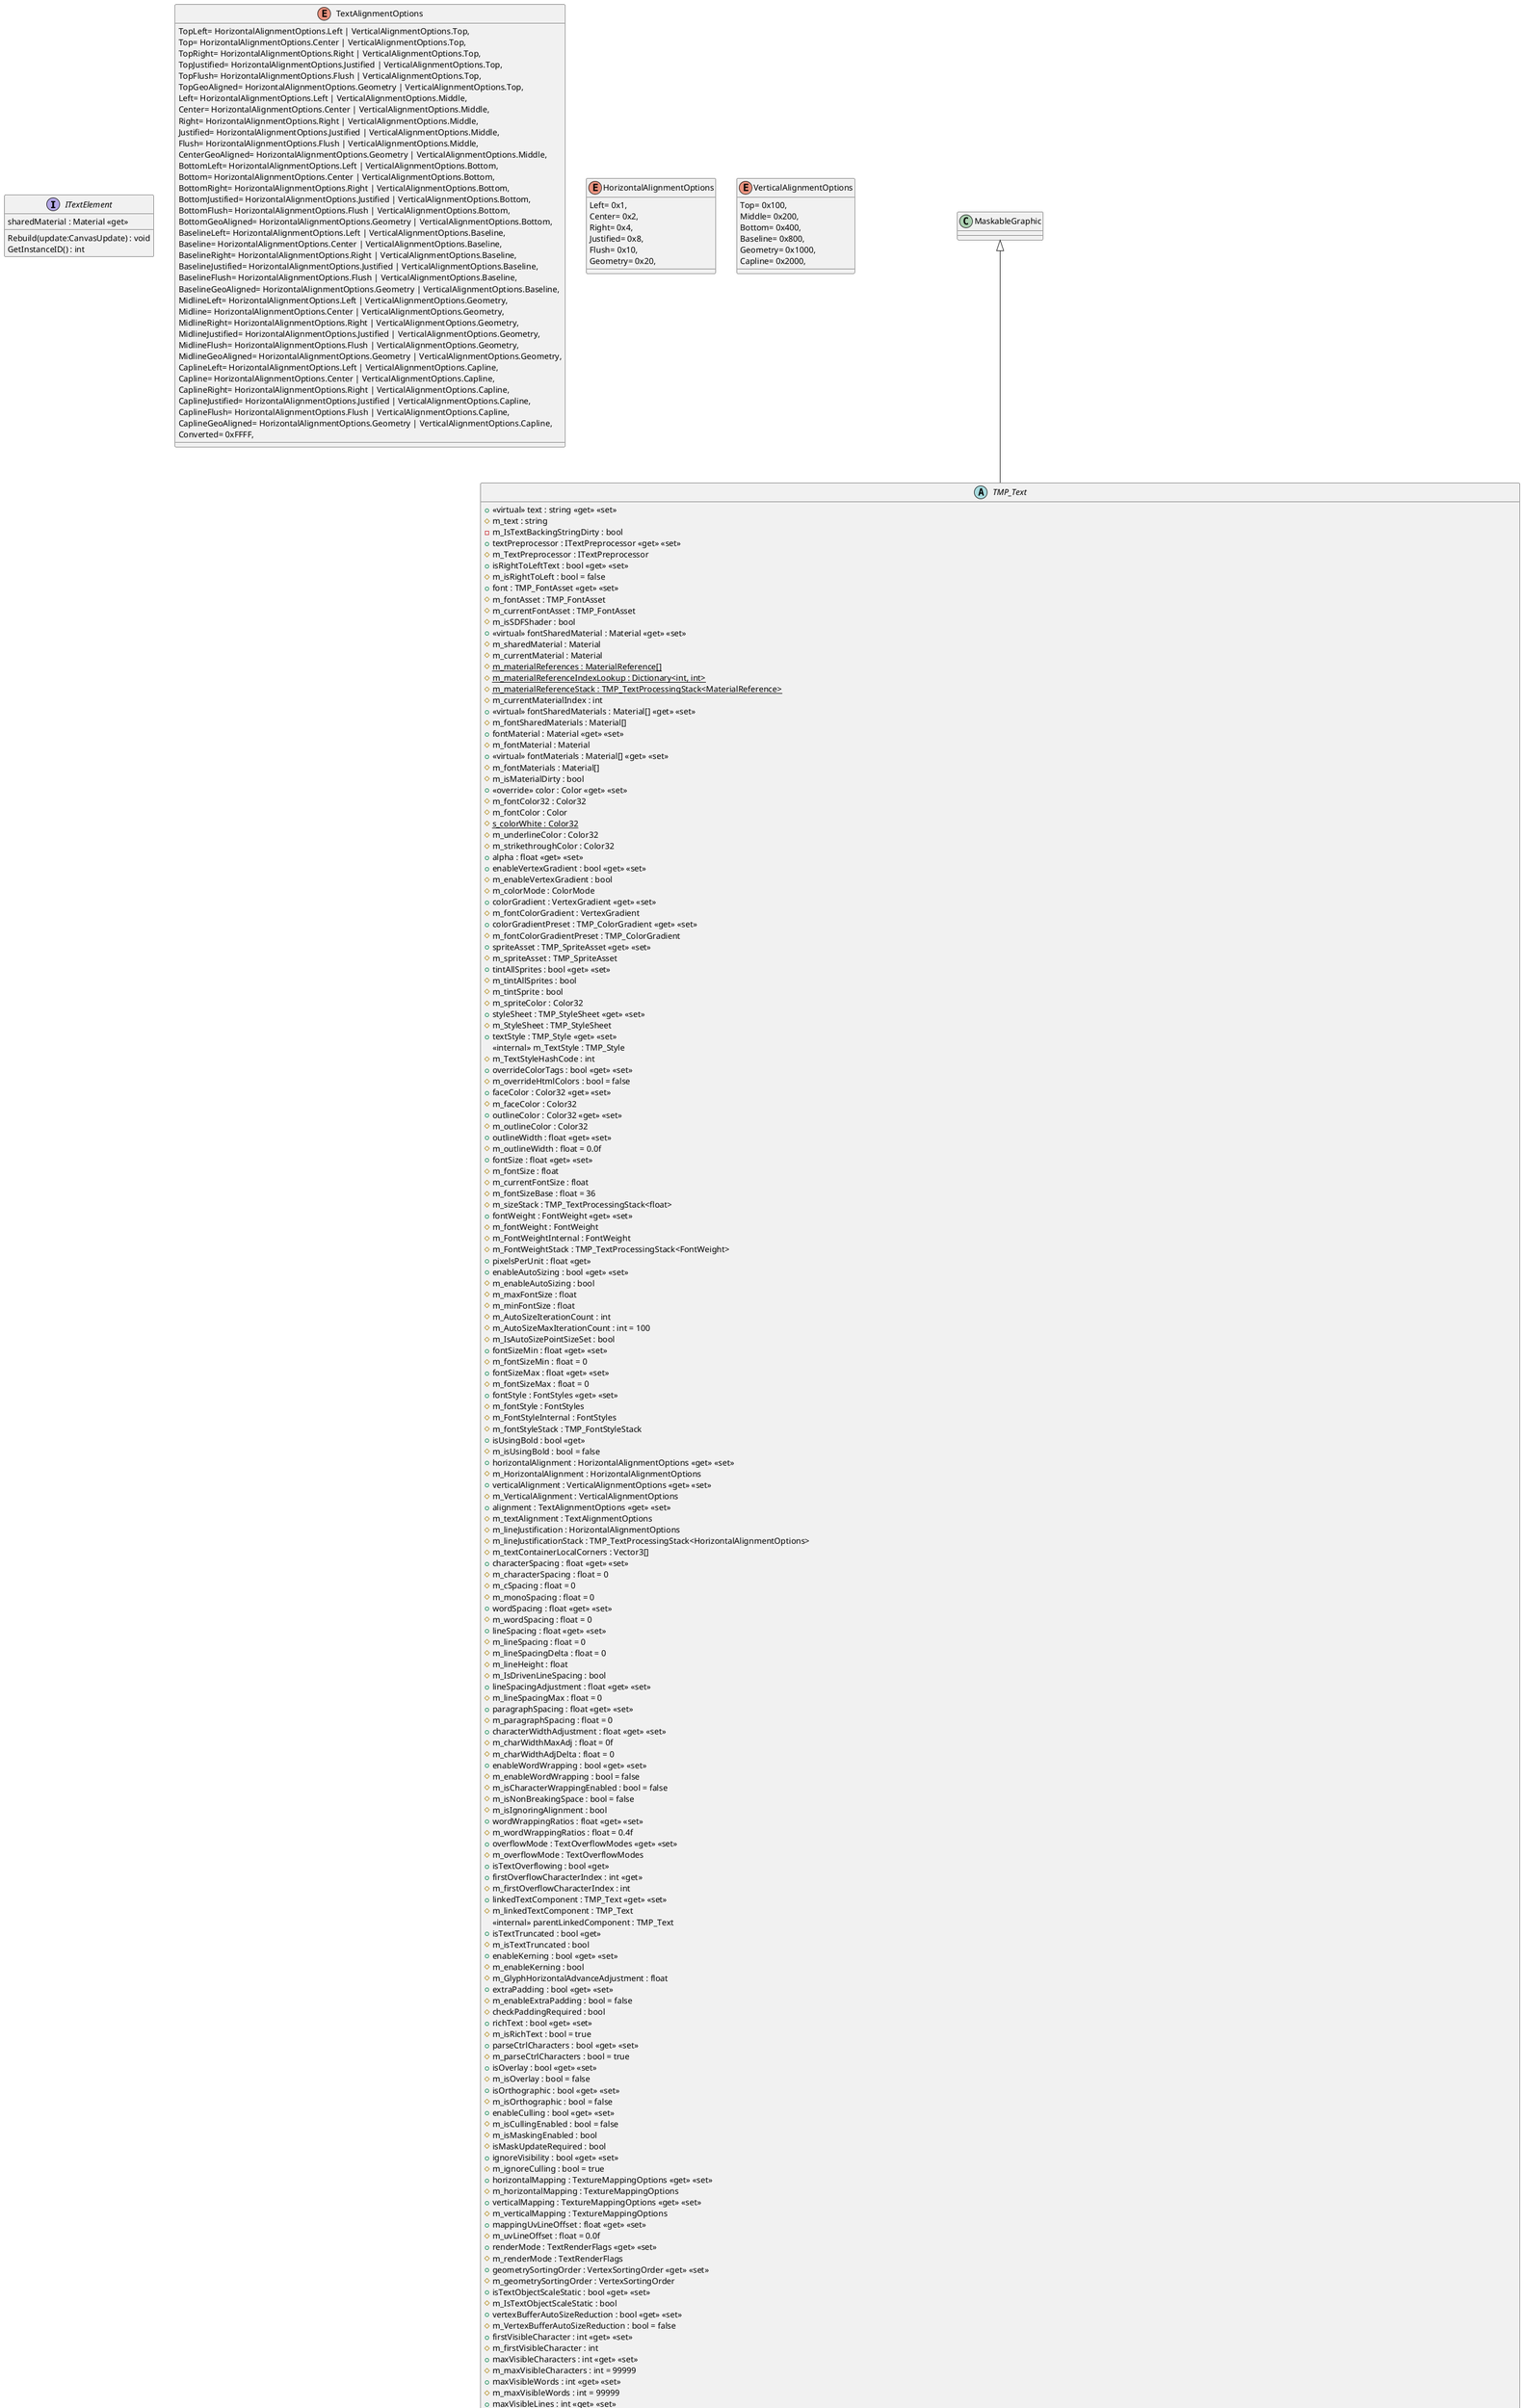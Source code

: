 @startuml
interface ITextElement {
    sharedMaterial : Material <<get>>
    Rebuild(update:CanvasUpdate) : void
    GetInstanceID() : int
}
enum TextAlignmentOptions {
    TopLeft= HorizontalAlignmentOptions.Left | VerticalAlignmentOptions.Top,
    Top= HorizontalAlignmentOptions.Center | VerticalAlignmentOptions.Top,
    TopRight= HorizontalAlignmentOptions.Right | VerticalAlignmentOptions.Top,
    TopJustified= HorizontalAlignmentOptions.Justified | VerticalAlignmentOptions.Top,
    TopFlush= HorizontalAlignmentOptions.Flush | VerticalAlignmentOptions.Top,
    TopGeoAligned= HorizontalAlignmentOptions.Geometry | VerticalAlignmentOptions.Top,
    Left= HorizontalAlignmentOptions.Left | VerticalAlignmentOptions.Middle,
    Center= HorizontalAlignmentOptions.Center | VerticalAlignmentOptions.Middle,
    Right= HorizontalAlignmentOptions.Right | VerticalAlignmentOptions.Middle,
    Justified= HorizontalAlignmentOptions.Justified | VerticalAlignmentOptions.Middle,
    Flush= HorizontalAlignmentOptions.Flush | VerticalAlignmentOptions.Middle,
    CenterGeoAligned= HorizontalAlignmentOptions.Geometry | VerticalAlignmentOptions.Middle,
    BottomLeft= HorizontalAlignmentOptions.Left | VerticalAlignmentOptions.Bottom,
    Bottom= HorizontalAlignmentOptions.Center | VerticalAlignmentOptions.Bottom,
    BottomRight= HorizontalAlignmentOptions.Right | VerticalAlignmentOptions.Bottom,
    BottomJustified= HorizontalAlignmentOptions.Justified | VerticalAlignmentOptions.Bottom,
    BottomFlush= HorizontalAlignmentOptions.Flush | VerticalAlignmentOptions.Bottom,
    BottomGeoAligned= HorizontalAlignmentOptions.Geometry | VerticalAlignmentOptions.Bottom,
    BaselineLeft= HorizontalAlignmentOptions.Left | VerticalAlignmentOptions.Baseline,
    Baseline= HorizontalAlignmentOptions.Center | VerticalAlignmentOptions.Baseline,
    BaselineRight= HorizontalAlignmentOptions.Right | VerticalAlignmentOptions.Baseline,
    BaselineJustified= HorizontalAlignmentOptions.Justified | VerticalAlignmentOptions.Baseline,
    BaselineFlush= HorizontalAlignmentOptions.Flush | VerticalAlignmentOptions.Baseline,
    BaselineGeoAligned= HorizontalAlignmentOptions.Geometry | VerticalAlignmentOptions.Baseline,
    MidlineLeft= HorizontalAlignmentOptions.Left | VerticalAlignmentOptions.Geometry,
    Midline= HorizontalAlignmentOptions.Center | VerticalAlignmentOptions.Geometry,
    MidlineRight= HorizontalAlignmentOptions.Right | VerticalAlignmentOptions.Geometry,
    MidlineJustified= HorizontalAlignmentOptions.Justified | VerticalAlignmentOptions.Geometry,
    MidlineFlush= HorizontalAlignmentOptions.Flush | VerticalAlignmentOptions.Geometry,
    MidlineGeoAligned= HorizontalAlignmentOptions.Geometry | VerticalAlignmentOptions.Geometry,
    CaplineLeft= HorizontalAlignmentOptions.Left | VerticalAlignmentOptions.Capline,
    Capline= HorizontalAlignmentOptions.Center | VerticalAlignmentOptions.Capline,
    CaplineRight= HorizontalAlignmentOptions.Right | VerticalAlignmentOptions.Capline,
    CaplineJustified= HorizontalAlignmentOptions.Justified | VerticalAlignmentOptions.Capline,
    CaplineFlush= HorizontalAlignmentOptions.Flush | VerticalAlignmentOptions.Capline,
    CaplineGeoAligned= HorizontalAlignmentOptions.Geometry | VerticalAlignmentOptions.Capline,
    Converted= 0xFFFF,
}
enum HorizontalAlignmentOptions {
    Left= 0x1,
    Center= 0x2,
    Right= 0x4,
    Justified= 0x8,
    Flush= 0x10,
    Geometry= 0x20,
}
enum VerticalAlignmentOptions {
    Top= 0x100,
    Middle= 0x200,
    Bottom= 0x400,
    Baseline= 0x800,
    Geometry= 0x1000,
    Capline= 0x2000,
}
enum TextRenderFlags {
    DontRender= 0x0,
    Render= 0xFF,
}
enum TMP_TextElementType {
    Character,
    Sprite,
}
enum MaskingTypes {
    MaskOff= 0,
    MaskHard= 1,
    MaskSoft= 2,
}
enum TextOverflowModes {
    Overflow= 0,
    Ellipsis= 1,
    Masking= 2,
    Truncate= 3,
    ScrollRect= 4,
    Page= 5,
    Linked= 6,
}
enum MaskingOffsetMode {
    Percentage= 0,
    Pixel= 1,
}
enum TextureMappingOptions {
    Character= 0,
    Line= 1,
    Paragraph= 2,
    MatchAspect= 3,
}
enum FontStyles {
    Normal= 0x0,
    Bold= 0x1,
    Italic= 0x2,
    Underline= 0x4,
    LowerCase= 0x8,
    UpperCase= 0x10,
    SmallCaps= 0x20,
    Strikethrough= 0x40,
    Superscript= 0x80,
    Subscript= 0x100,
    Highlight= 0x200,
}
enum FontWeight {
    Thin= 100,
    ExtraLight= 200,
    Light= 300,
    Regular= 400,
    Medium= 500,
    SemiBold= 600,
    Bold= 700,
    Heavy= 800,
    Black= 900,
}
abstract class TMP_Text {
    + <<virtual>> text : string <<get>> <<set>>
    # m_text : string
    - m_IsTextBackingStringDirty : bool
    + textPreprocessor : ITextPreprocessor <<get>> <<set>>
    # m_TextPreprocessor : ITextPreprocessor
    + isRightToLeftText : bool <<get>> <<set>>
    # m_isRightToLeft : bool = false
    + font : TMP_FontAsset <<get>> <<set>>
    # m_fontAsset : TMP_FontAsset
    # m_currentFontAsset : TMP_FontAsset
    # m_isSDFShader : bool
    + <<virtual>> fontSharedMaterial : Material <<get>> <<set>>
    # m_sharedMaterial : Material
    # m_currentMaterial : Material
    # {static} m_materialReferences : MaterialReference[]
    # {static} m_materialReferenceIndexLookup : Dictionary<int, int>
    # {static} m_materialReferenceStack : TMP_TextProcessingStack<MaterialReference>
    # m_currentMaterialIndex : int
    + <<virtual>> fontSharedMaterials : Material[] <<get>> <<set>>
    # m_fontSharedMaterials : Material[]
    + fontMaterial : Material <<get>> <<set>>
    # m_fontMaterial : Material
    + <<virtual>> fontMaterials : Material[] <<get>> <<set>>
    # m_fontMaterials : Material[]
    # m_isMaterialDirty : bool
    + <<override>> color : Color <<get>> <<set>>
    # m_fontColor32 : Color32
    # m_fontColor : Color
    # {static} s_colorWhite : Color32
    # m_underlineColor : Color32
    # m_strikethroughColor : Color32
    + alpha : float <<get>> <<set>>
    + enableVertexGradient : bool <<get>> <<set>>
    # m_enableVertexGradient : bool
    # m_colorMode : ColorMode
    + colorGradient : VertexGradient <<get>> <<set>>
    # m_fontColorGradient : VertexGradient
    + colorGradientPreset : TMP_ColorGradient <<get>> <<set>>
    # m_fontColorGradientPreset : TMP_ColorGradient
    + spriteAsset : TMP_SpriteAsset <<get>> <<set>>
    # m_spriteAsset : TMP_SpriteAsset
    + tintAllSprites : bool <<get>> <<set>>
    # m_tintAllSprites : bool
    # m_tintSprite : bool
    # m_spriteColor : Color32
    + styleSheet : TMP_StyleSheet <<get>> <<set>>
    # m_StyleSheet : TMP_StyleSheet
    + textStyle : TMP_Style <<get>> <<set>>
    <<internal>> m_TextStyle : TMP_Style
    # m_TextStyleHashCode : int
    + overrideColorTags : bool <<get>> <<set>>
    # m_overrideHtmlColors : bool = false
    + faceColor : Color32 <<get>> <<set>>
    # m_faceColor : Color32
    + outlineColor : Color32 <<get>> <<set>>
    # m_outlineColor : Color32
    + outlineWidth : float <<get>> <<set>>
    # m_outlineWidth : float = 0.0f
    + fontSize : float <<get>> <<set>>
    # m_fontSize : float
    # m_currentFontSize : float
    # m_fontSizeBase : float = 36
    # m_sizeStack : TMP_TextProcessingStack<float>
    + fontWeight : FontWeight <<get>> <<set>>
    # m_fontWeight : FontWeight
    # m_FontWeightInternal : FontWeight
    # m_FontWeightStack : TMP_TextProcessingStack<FontWeight>
    + pixelsPerUnit : float <<get>>
    + enableAutoSizing : bool <<get>> <<set>>
    # m_enableAutoSizing : bool
    # m_maxFontSize : float
    # m_minFontSize : float
    # m_AutoSizeIterationCount : int
    # m_AutoSizeMaxIterationCount : int = 100
    # m_IsAutoSizePointSizeSet : bool
    + fontSizeMin : float <<get>> <<set>>
    # m_fontSizeMin : float = 0
    + fontSizeMax : float <<get>> <<set>>
    # m_fontSizeMax : float = 0
    + fontStyle : FontStyles <<get>> <<set>>
    # m_fontStyle : FontStyles
    # m_FontStyleInternal : FontStyles
    # m_fontStyleStack : TMP_FontStyleStack
    + isUsingBold : bool <<get>>
    # m_isUsingBold : bool = false
    + horizontalAlignment : HorizontalAlignmentOptions <<get>> <<set>>
    # m_HorizontalAlignment : HorizontalAlignmentOptions
    + verticalAlignment : VerticalAlignmentOptions <<get>> <<set>>
    # m_VerticalAlignment : VerticalAlignmentOptions
    + alignment : TextAlignmentOptions <<get>> <<set>>
    # m_textAlignment : TextAlignmentOptions
    # m_lineJustification : HorizontalAlignmentOptions
    # m_lineJustificationStack : TMP_TextProcessingStack<HorizontalAlignmentOptions>
    # m_textContainerLocalCorners : Vector3[]
    + characterSpacing : float <<get>> <<set>>
    # m_characterSpacing : float = 0
    # m_cSpacing : float = 0
    # m_monoSpacing : float = 0
    + wordSpacing : float <<get>> <<set>>
    # m_wordSpacing : float = 0
    + lineSpacing : float <<get>> <<set>>
    # m_lineSpacing : float = 0
    # m_lineSpacingDelta : float = 0
    # m_lineHeight : float
    # m_IsDrivenLineSpacing : bool
    + lineSpacingAdjustment : float <<get>> <<set>>
    # m_lineSpacingMax : float = 0
    + paragraphSpacing : float <<get>> <<set>>
    # m_paragraphSpacing : float = 0
    + characterWidthAdjustment : float <<get>> <<set>>
    # m_charWidthMaxAdj : float = 0f
    # m_charWidthAdjDelta : float = 0
    + enableWordWrapping : bool <<get>> <<set>>
    # m_enableWordWrapping : bool = false
    # m_isCharacterWrappingEnabled : bool = false
    # m_isNonBreakingSpace : bool = false
    # m_isIgnoringAlignment : bool
    + wordWrappingRatios : float <<get>> <<set>>
    # m_wordWrappingRatios : float = 0.4f
    + overflowMode : TextOverflowModes <<get>> <<set>>
    # m_overflowMode : TextOverflowModes
    + isTextOverflowing : bool <<get>>
    + firstOverflowCharacterIndex : int <<get>>
    # m_firstOverflowCharacterIndex : int
    + linkedTextComponent : TMP_Text <<get>> <<set>>
    # m_linkedTextComponent : TMP_Text
    <<internal>> parentLinkedComponent : TMP_Text
    + isTextTruncated : bool <<get>>
    # m_isTextTruncated : bool
    + enableKerning : bool <<get>> <<set>>
    # m_enableKerning : bool
    # m_GlyphHorizontalAdvanceAdjustment : float
    + extraPadding : bool <<get>> <<set>>
    # m_enableExtraPadding : bool = false
    # checkPaddingRequired : bool
    + richText : bool <<get>> <<set>>
    # m_isRichText : bool = true
    + parseCtrlCharacters : bool <<get>> <<set>>
    # m_parseCtrlCharacters : bool = true
    + isOverlay : bool <<get>> <<set>>
    # m_isOverlay : bool = false
    + isOrthographic : bool <<get>> <<set>>
    # m_isOrthographic : bool = false
    + enableCulling : bool <<get>> <<set>>
    # m_isCullingEnabled : bool = false
    # m_isMaskingEnabled : bool
    # isMaskUpdateRequired : bool
    + ignoreVisibility : bool <<get>> <<set>>
    # m_ignoreCulling : bool = true
    + horizontalMapping : TextureMappingOptions <<get>> <<set>>
    # m_horizontalMapping : TextureMappingOptions
    + verticalMapping : TextureMappingOptions <<get>> <<set>>
    # m_verticalMapping : TextureMappingOptions
    + mappingUvLineOffset : float <<get>> <<set>>
    # m_uvLineOffset : float = 0.0f
    + renderMode : TextRenderFlags <<get>> <<set>>
    # m_renderMode : TextRenderFlags
    + geometrySortingOrder : VertexSortingOrder <<get>> <<set>>
    # m_geometrySortingOrder : VertexSortingOrder
    + isTextObjectScaleStatic : bool <<get>> <<set>>
    # m_IsTextObjectScaleStatic : bool
    + vertexBufferAutoSizeReduction : bool <<get>> <<set>>
    # m_VertexBufferAutoSizeReduction : bool = false
    + firstVisibleCharacter : int <<get>> <<set>>
    # m_firstVisibleCharacter : int
    + maxVisibleCharacters : int <<get>> <<set>>
    # m_maxVisibleCharacters : int = 99999
    + maxVisibleWords : int <<get>> <<set>>
    # m_maxVisibleWords : int = 99999
    + maxVisibleLines : int <<get>> <<set>>
    # m_maxVisibleLines : int = 99999
    + useMaxVisibleDescender : bool <<get>> <<set>>
    # m_useMaxVisibleDescender : bool = true
    + pageToDisplay : int <<get>> <<set>>
    # m_pageToDisplay : int = 1
    # m_isNewPage : bool = false
    + <<virtual>> margin : Vector4 <<get>> <<set>>
    # m_margin : Vector4
    # m_marginLeft : float
    # m_marginRight : float
    # m_marginWidth : float
    # m_marginHeight : float
    # m_width : float
    + textInfo : TMP_TextInfo <<get>>
    # m_textInfo : TMP_TextInfo
    + havePropertiesChanged : bool <<get>> <<set>>
    # m_havePropertiesChanged : bool
    + isUsingLegacyAnimationComponent : bool <<get>> <<set>>
    # m_isUsingLegacyAnimationComponent : bool
    + <<new>> transform : Transform <<get>>
    # m_transform : Transform
    + <<new>> rectTransform : RectTransform <<get>>
    # m_rectTransform : RectTransform
    # m_PreviousRectTransformSize : Vector2
    # m_PreviousPivotPosition : Vector2
    + <<virtual>> autoSizeTextContainer : bool <<get>> <<set>>
    # m_autoSizeTextContainer : bool
    + <<virtual>> mesh : Mesh <<get>>
    # m_mesh : Mesh
    + isVolumetricText : bool <<get>> <<set>>
    # m_isVolumetricText : bool
    + bounds : Bounds <<get>>
    + textBounds : Bounds <<get>>
    + {static}  <<event>> OnFontAssetRequest : Func<int, string, TMP_FontAsset> 
    + {static}  <<event>> OnSpriteAssetRequest : Func<int, string, TMP_SpriteAsset> 
    + <<virtual>>  <<event>> OnPreRenderText : Action<TMP_TextInfo> 
    # spriteAnimator : TMP_SpriteAnimator <<get>>
    # m_spriteAnimator : TMP_SpriteAnimator
    + flexibleHeight : float <<get>>
    # m_flexibleHeight : float
    + flexibleWidth : float <<get>>
    # m_flexibleWidth : float
    + minWidth : float <<get>>
    # m_minWidth : float
    + minHeight : float <<get>>
    # m_minHeight : float
    + maxWidth : float <<get>>
    # m_maxWidth : float
    + maxHeight : float <<get>>
    # m_maxHeight : float
    # layoutElement : LayoutElement <<get>>
    # m_LayoutElement : LayoutElement
    + <<virtual>> preferredWidth : float <<get>>
    # m_preferredWidth : float
    # m_renderedWidth : float
    # m_isPreferredWidthDirty : bool
    + <<virtual>> preferredHeight : float <<get>>
    # m_preferredHeight : float
    # m_renderedHeight : float
    # m_isPreferredHeightDirty : bool
    # m_isCalculatingPreferredValues : bool
    + <<virtual>> renderedWidth : float <<get>>
    + <<virtual>> renderedHeight : float <<get>>
    + layoutPriority : int <<get>>
    # m_layoutPriority : int = 0
    # m_isLayoutDirty : bool
    # m_isAwake : bool
    <<internal>> m_isWaitingOnResourceLoad : bool
    <<internal>> m_inputSource : TextInputSources
    # m_fontScaleMultiplier : float
    - {static} m_htmlTag : char[]
    - {static} m_xmlAttribute : RichTextTagAttribute[]
    - {static} m_attributeParameterValues : float[]
    # tag_LineIndent : float = 0
    # tag_Indent : float = 0
    # m_indentStack : TMP_TextProcessingStack<float>
    # tag_NoParsing : bool
    # m_isParsingText : bool
    # m_FXMatrix : Matrix4x4
    # m_isFXMatrixSet : bool
    <<internal>> m_TextProcessingArray : UnicodeChar[]
    <<internal>> m_InternalTextProcessingArraySize : int
    - m_internalCharacterInfo : TMP_CharacterInfo[]
    # m_totalCharacterCount : int
    # {static} m_SavedWordWrapState : WordWrapState
    # {static} m_SavedLineState : WordWrapState
    # {static} m_SavedEllipsisState : WordWrapState
    # {static} m_SavedLastValidState : WordWrapState
    # {static} m_SavedSoftLineBreakState : WordWrapState
    <<internal>> {static} m_EllipsisInsertionCandidateStack : TMP_TextProcessingStack<WordWrapState>
    # m_characterCount : int
    # m_firstCharacterOfLine : int
    # m_firstVisibleCharacterOfLine : int
    # m_lastCharacterOfLine : int
    # m_lastVisibleCharacterOfLine : int
    # m_lineNumber : int
    # m_lineVisibleCharacterCount : int
    # m_pageNumber : int
    # m_PageAscender : float
    # m_maxTextAscender : float
    # m_maxCapHeight : float
    # m_ElementAscender : float
    # m_ElementDescender : float
    # m_maxLineAscender : float
    # m_maxLineDescender : float
    # m_startOfLineAscender : float
    # m_startOfLineDescender : float
    # m_lineOffset : float
    # m_meshExtents : Extents
    # m_htmlColor : Color32
    # m_colorStack : TMP_TextProcessingStack<Color32>
    # m_underlineColorStack : TMP_TextProcessingStack<Color32>
    # m_strikethroughColorStack : TMP_TextProcessingStack<Color32>
    # m_HighlightStateStack : TMP_TextProcessingStack<HighlightState>
    # m_colorGradientPreset : TMP_ColorGradient
    # m_colorGradientStack : TMP_TextProcessingStack<TMP_ColorGradient>
    # m_colorGradientPresetIsTinted : bool
    # m_tabSpacing : float = 0
    # m_spacing : float = 0
    # m_TextStyleStacks : TMP_TextProcessingStack<int>[]
    # m_TextStyleStackDepth : int = 0
    # m_ItalicAngleStack : TMP_TextProcessingStack<int>
    # m_ItalicAngle : int
    # m_actionStack : TMP_TextProcessingStack<int>
    # m_padding : float = 0
    # m_baselineOffset : float
    # m_baselineOffsetStack : TMP_TextProcessingStack<float>
    # m_xAdvance : float
    # m_textElementType : TMP_TextElementType
    # m_cached_TextElement : TMP_TextElement
    # m_Ellipsis : SpecialCharacter
    # m_Underline : SpecialCharacter
    # m_defaultSpriteAsset : TMP_SpriteAsset
    # m_currentSpriteAsset : TMP_SpriteAsset
    # m_spriteCount : int = 0
    # m_spriteIndex : int
    # m_spriteAnimationID : int
    - {static} k_ParseTextMarker : ProfilerMarker
    - {static} k_InsertNewLineMarker : ProfilerMarker
    # <<virtual>> LoadFontAsset() : void
    # <<virtual>> SetSharedMaterial(mat:Material) : void
    # <<virtual>> GetMaterial(mat:Material) : Material
    # <<virtual>> SetFontBaseMaterial(mat:Material) : void
    # <<virtual>> GetSharedMaterials() : Material[]
    # <<virtual>> SetSharedMaterials(materials:Material[]) : void
    # <<virtual>> GetMaterials(mats:Material[]) : Material[]
    # <<virtual>> CreateMaterialInstance(source:Material) : Material
    # SetVertexColorGradient(gradient:TMP_ColorGradient) : void
    # SetTextSortingOrder(order:VertexSortingOrder) : void
    # SetTextSortingOrder(order:int[]) : void
    # <<virtual>> SetFaceColor(color:Color32) : void
    # <<virtual>> SetOutlineColor(color:Color32) : void
    # <<virtual>> SetOutlineThickness(thickness:float) : void
    # <<virtual>> SetShaderDepth() : void
    # <<virtual>> SetCulling() : void
    <<internal>> <<virtual>> UpdateCulling() : void
    # <<virtual>> GetPaddingForMaterial() : float
    # <<virtual>> GetPaddingForMaterial(mat:Material) : float
    # <<virtual>> GetTextContainerLocalCorners() : Vector3[]
    # m_ignoreActiveState : bool
    + <<virtual>> ForceMeshUpdate(ignoreActiveState:bool, forceTextReparsing:bool) : void
    + <<virtual>> UpdateGeometry(mesh:Mesh, index:int) : void
    + <<virtual>> UpdateVertexData(flags:TMP_VertexDataUpdateFlags) : void
    + <<virtual>> UpdateVertexData() : void
    + <<virtual>> SetVertices(vertices:Vector3[]) : void
    + <<virtual>> UpdateMeshPadding() : void
    + <<override>> CrossFadeColor(targetColor:Color, duration:float, ignoreTimeScale:bool, useAlpha:bool) : void
    + <<override>> CrossFadeAlpha(alpha:float, duration:float, ignoreTimeScale:bool) : void
    # <<virtual>> InternalCrossFadeColor(targetColor:Color, duration:float, ignoreTimeScale:bool, useAlpha:bool) : void
    # <<virtual>> InternalCrossFadeAlpha(alpha:float, duration:float, ignoreTimeScale:bool) : void
    - m_TextBackingArray : TextBackingContainer
    # ParseInputText() : void
    PopulateTextBackingArray(sourceText:string) : void
    PopulateTextBackingArray(sourceText:string, start:int, length:int) : void
    PopulateTextBackingArray(sourceText:StringBuilder, start:int, length:int) : void
    PopulateTextBackingArray(sourceText:char[], start:int, length:int) : void
    PopulateTextProcessingArray() : void
    SetTextInternal(sourceText:string) : void
    + SetText(sourceText:string, syncTextInputBox:bool) : void
    + SetText(sourceText:string, arg0:float) : void
    + SetText(sourceText:string, arg0:float, arg1:float) : void
    + SetText(sourceText:string, arg0:float, arg1:float, arg2:float) : void
    + SetText(sourceText:string, arg0:float, arg1:float, arg2:float, arg3:float) : void
    + SetText(sourceText:string, arg0:float, arg1:float, arg2:float, arg3:float, arg4:float) : void
    + SetText(sourceText:string, arg0:float, arg1:float, arg2:float, arg3:float, arg4:float, arg5:float) : void
    + SetText(sourceText:string, arg0:float, arg1:float, arg2:float, arg3:float, arg4:float, arg5:float, arg6:float) : void
    + SetText(sourceText:string, arg0:float, arg1:float, arg2:float, arg3:float, arg4:float, arg5:float, arg6:float, arg7:float) : void
    + SetText(sourceText:StringBuilder) : void
    SetText(sourceText:StringBuilder, start:int, length:int) : void
    + SetText(sourceText:char[]) : void
    + SetText(sourceText:char[], start:int, length:int) : void
    + SetCharArray(sourceText:char[]) : void
    + SetCharArray(sourceText:char[], start:int, length:int) : void
    GetStyle(hashCode:int) : TMP_Style
    ReplaceOpeningStyleTag(sourceText:TextBackingContainer, srcIndex:int, srcOffset:int, charBuffer:UnicodeChar[], writeIndex:int) : bool
    ReplaceOpeningStyleTag(sourceText:int[], srcIndex:int, srcOffset:int, charBuffer:UnicodeChar[], writeIndex:int) : bool
    ReplaceClosingStyleTag(sourceText:TextBackingContainer, srcIndex:int, charBuffer:UnicodeChar[], writeIndex:int) : void
    ReplaceClosingStyleTag(sourceText:int[], srcIndex:int, charBuffer:UnicodeChar[], writeIndex:int) : void
    InsertOpeningStyleTag(style:TMP_Style, srcIndex:int, charBuffer:UnicodeChar[], writeIndex:int) : bool
    InsertClosingStyleTag(charBuffer:UnicodeChar[], writeIndex:int) : void
    GetMarkupTagHashCode(tagDefinition:int[], readIndex:int) : int
    GetMarkupTagHashCode(tagDefinition:TextBackingContainer, readIndex:int) : int
    GetStyleHashCode(text:int[], index:int, closeIndex:int) : int
    GetStyleHashCode(text:TextBackingContainer, index:int, closeIndex:int) : int
    ResizeInternalArray(array:T[]) : void
    ResizeInternalArray(array:T[], size:int) : void
    - <<readonly>> k_Power : decimal[]
    AddFloatToInternalTextBackingArray(value:float, padding:int, precision:int, writeIndex:int) : void
    AddIntegerToInternalTextBackingArray(number:double, padding:int, writeIndex:int) : void
    InternalTextBackingArrayToString() : string
    <<internal>> <<virtual>> SetArraySizes(unicodeChars:UnicodeChar[]) : int
    + GetPreferredValues() : Vector2
    + GetPreferredValues(width:float, height:float) : Vector2
    + GetPreferredValues(text:string) : Vector2
    + GetPreferredValues(text:string, width:float, height:float) : Vector2
    # GetPreferredWidth() : float
    GetPreferredWidth(margin:Vector2) : float
    # GetPreferredHeight() : float
    GetPreferredHeight(margin:Vector2) : float
    + GetRenderedValues() : Vector2
    + GetRenderedValues(onlyVisibleCharacters:bool) : Vector2
    GetRenderedWidth() : float
    # GetRenderedWidth(onlyVisibleCharacters:bool) : float
    GetRenderedHeight() : float
    # GetRenderedHeight(onlyVisibleCharacters:bool) : float
    # <<virtual>> CalculatePreferredValues(fontSize:float, marginSize:Vector2, isTextAutoSizingEnabled:bool, isWordWrappingEnabled:bool) : Vector2
    # <<virtual>> GetCompoundBounds() : Bounds
    <<internal>> <<virtual>> GetCanvasSpaceClippingRect() : Rect
    # GetTextBounds() : Bounds
    # GetTextBounds(onlyVisibleCharacters:bool) : Bounds
    # AdjustLineOffset(startIndex:int, endIndex:int, offset:float) : void
    # ResizeLineExtents(size:int) : void
    # {static} k_LargePositiveVector2 : Vector2
    # {static} k_LargeNegativeVector2 : Vector2
    # {static} k_LargePositiveFloat : float
    # {static} k_LargeNegativeFloat : float
    # {static} k_LargePositiveInt : int
    # {static} k_LargeNegativeInt : int
    + <<virtual>> GetTextInfo(text:string) : TMP_TextInfo
    + <<virtual>> ComputeMarginSize() : void
    # InsertNewLine(i:int, baseScale:float, currentElementScale:float, currentEmScale:float, glyphAdjustment:float, boldSpacingAdjustment:float, characterSpacingAdjustment:float, width:float, lineGap:float, isMaxVisibleDescenderSet:bool, maxVisibleDescender:float) : void
    # SaveWordWrappingState(state:WordWrapState, index:int, count:int) : void
    # RestoreWordWrappingState(state:WordWrapState) : int
    # <<virtual>> SaveGlyphVertexInfo(padding:float, style_padding:float, vertexColor:Color32) : void
    # <<virtual>> SaveSpriteVertexInfo(vertexColor:Color32) : void
    # <<virtual>> FillCharacterVertexBuffers(i:int, index_X4:int) : void
    # <<virtual>> FillCharacterVertexBuffers(i:int, index_X4:int, isVolumetric:bool) : void
    # <<virtual>> FillSpriteVertexBuffers(i:int, index_X4:int) : void
    # <<virtual>> DrawUnderlineMesh(start:Vector3, end:Vector3, index:int, startScale:float, endScale:float, maxScale:float, sdfScale:float, underlineColor:Color32) : void
    # <<virtual>> DrawTextHighlight(start:Vector3, end:Vector3, index:int, highlightColor:Color32) : void
    # LoadDefaultSettings() : void
    # GetSpecialCharacters(fontAsset:TMP_FontAsset) : void
    # GetEllipsisSpecialCharacter(fontAsset:TMP_FontAsset) : void
    # GetUnderlineSpecialCharacter(fontAsset:TMP_FontAsset) : void
    # ReplaceTagWithCharacter(chars:int[], insertionIndex:int, tagLength:int, c:char) : void
    # GetFontAssetForWeight(fontWeight:int) : TMP_FontAsset
    <<internal>> GetTextElement(unicode:uint, fontAsset:TMP_FontAsset, fontStyle:FontStyles, fontWeight:FontWeight, isUsingAlternativeTypeface:bool) : TMP_TextElement
    # <<virtual>> SetActiveSubMeshes(state:bool) : void
    # <<virtual>> DestroySubMeshObjects() : void
    + <<virtual>> ClearMesh() : void
    + <<virtual>> ClearMesh(uploadGeometry:bool) : void
    + <<virtual>> GetParsedText() : string
    <<internal>> IsSelfOrLinkedAncestor(targetTextComponent:TMP_Text) : bool
    <<internal>> ReleaseLinkedTextComponent(targetTextComponent:TMP_Text) : void
    # PackUV(x:float, y:float, scale:float) : Vector2
    # PackUV(x:float, y:float) : float
    <<internal>> <<virtual>> InternalUpdate() : void
    # HexToInt(hex:char) : int
    # GetUTF16(text:string, i:int) : int
    # GetUTF16(text:int[], i:int) : int
    <<internal>> GetUTF16(text:uint[], i:int) : int
    # GetUTF16(text:StringBuilder, i:int) : int
    - GetUTF16(text:TextBackingContainer, i:int) : int
    # GetUTF32(text:string, i:int) : int
    # GetUTF32(text:int[], i:int) : int
    <<internal>> GetUTF32(text:uint[], i:int) : int
    # GetUTF32(text:StringBuilder, i:int) : int
    GetUTF32(text:TextBackingContainer, i:int) : int
    # HexCharsToColor(hexChars:char[], tagCount:int) : Color32
    # HexCharsToColor(hexChars:char[], startIndex:int, length:int) : Color32
    GetAttributeParameters(chars:char[], startIndex:int, length:int, parameters:float[]) : int
    # ConvertToFloat(chars:char[], startIndex:int, length:int) : float
    # ConvertToFloat(chars:char[], startIndex:int, length:int, lastIndex:int) : float
    <<internal>> ValidateHtmlTag(chars:UnicodeChar[], startIndex:int, endIndex:int) : bool
}
class CharacterSubstitution <<struct>> {
    + index : int
    + unicode : uint
    + CharacterSubstitution(index:int, unicode:uint)
}
enum TextInputSources {
    TextInputBox= 0,
    SetText= 1,
    SetTextArray= 2,
    TextString= 3,
}
class UnicodeChar <<struct>> {
    + unicode : int
    + stringIndex : int
    + length : int
}
class SpecialCharacter <<struct>> {
    + character : TMP_Character
    + fontAsset : TMP_FontAsset
    + material : Material
    + materialIndex : int
    + SpecialCharacter(character:TMP_Character, materialIndex:int)
}
class TextBackingContainer <<struct>> {
    + Capacity : int <<get>>
    + Count : int <<get>> <<set>>
    - m_Array : uint[]
    - m_Count : int
    + TextBackingContainer(size:int)
    + Resize(size:int) : void
}
MaskableGraphic <|-- TMP_Text
TMP_Text +-- CharacterSubstitution
TMP_Text +-- TextInputSources
TMP_Text +-- UnicodeChar
TMP_Text +-- SpecialCharacter
TMP_Text +-- TextBackingContainer
@enduml
